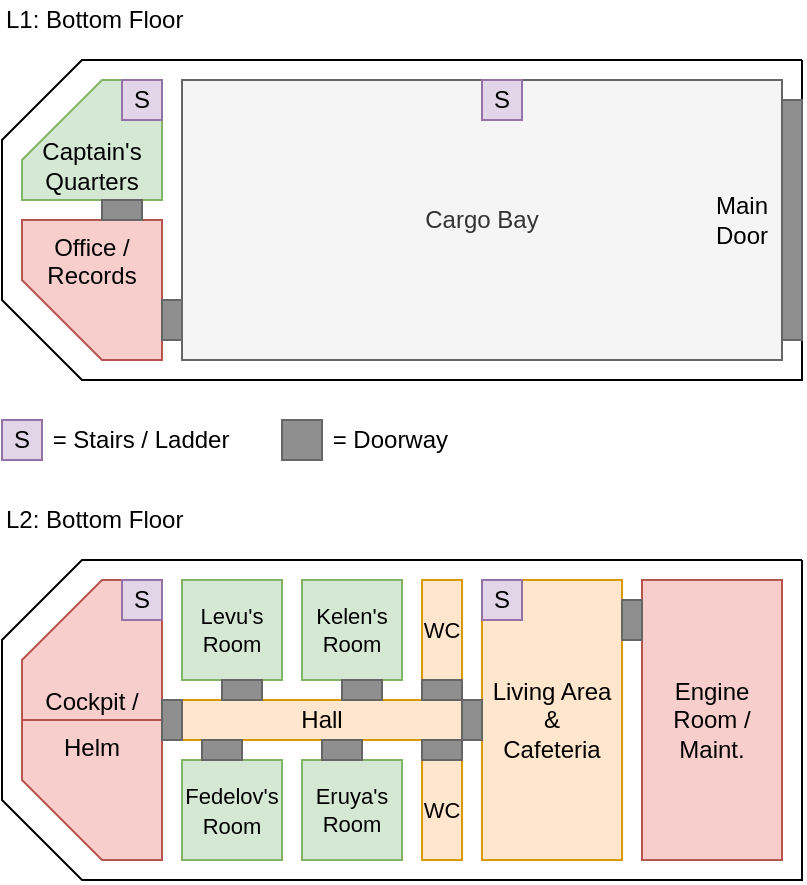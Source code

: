 <mxfile version="13.2.2" type="device"><diagram id="pVwxlDZwlFRxk-s18TWL" name="Page-1"><mxGraphModel dx="621" dy="552" grid="1" gridSize="10" guides="1" tooltips="1" connect="1" arrows="1" fold="1" page="1" pageScale="1" pageWidth="827" pageHeight="1169" math="0" shadow="0"><root><mxCell id="0"/><mxCell id="1" parent="0"/><mxCell id="dD0U8lSSSnMwr6BVdFg0-1" value="" style="endArrow=none;html=1;rounded=0;" edge="1" parent="1"><mxGeometry width="50" height="50" relative="1" as="geometry"><mxPoint x="440" y="40" as="sourcePoint"/><mxPoint x="440" y="40" as="targetPoint"/><Array as="points"><mxPoint x="440" y="200"/><mxPoint x="80" y="200"/><mxPoint x="40" y="160"/><mxPoint x="40" y="80"/><mxPoint x="80" y="40"/></Array></mxGeometry></mxCell><mxCell id="dD0U8lSSSnMwr6BVdFg0-5" value="L1: Bottom Floor" style="text;html=1;strokeColor=none;fillColor=none;align=left;verticalAlign=middle;whiteSpace=wrap;rounded=0;shadow=0;glass=0;" vertex="1" parent="1"><mxGeometry x="40" y="10" width="400" height="20" as="geometry"/></mxCell><mxCell id="dD0U8lSSSnMwr6BVdFg0-6" value="Cargo Bay" style="rounded=0;whiteSpace=wrap;html=1;shadow=0;glass=0;align=center;fillColor=#f5f5f5;strokeColor=#666666;fontColor=#333333;" vertex="1" parent="1"><mxGeometry x="130" y="50" width="300" height="140" as="geometry"/></mxCell><mxCell id="dD0U8lSSSnMwr6BVdFg0-7" value="Office / Records" style="shape=card;whiteSpace=wrap;html=1;rounded=0;shadow=0;glass=0;align=center;size=40;direction=north;fillColor=#f8cecc;strokeColor=#b85450;labelPosition=center;verticalLabelPosition=middle;verticalAlign=top;" vertex="1" parent="1"><mxGeometry x="50" y="120" width="70" height="70" as="geometry"/></mxCell><mxCell id="dD0U8lSSSnMwr6BVdFg0-8" value="Captain's&lt;br&gt;&lt;div&gt;&lt;span&gt;Quarters&lt;/span&gt;&lt;/div&gt;" style="shape=card;whiteSpace=wrap;html=1;rounded=0;shadow=0;glass=0;align=center;size=40;direction=east;verticalAlign=bottom;fillColor=#d5e8d4;strokeColor=#82b366;" vertex="1" parent="1"><mxGeometry x="50" y="50" width="70" height="60" as="geometry"/></mxCell><mxCell id="dD0U8lSSSnMwr6BVdFg0-11" value="S" style="whiteSpace=wrap;html=1;aspect=fixed;rounded=0;shadow=0;glass=0;align=center;fillColor=#e1d5e7;strokeColor=#9673a6;" vertex="1" parent="1"><mxGeometry x="100" y="50" width="20" height="20" as="geometry"/></mxCell><mxCell id="dD0U8lSSSnMwr6BVdFg0-12" value="S" style="whiteSpace=wrap;html=1;aspect=fixed;rounded=0;shadow=0;glass=0;align=center;fillColor=#e1d5e7;strokeColor=#9673a6;" vertex="1" parent="1"><mxGeometry x="280" y="50" width="20" height="20" as="geometry"/></mxCell><mxCell id="dD0U8lSSSnMwr6BVdFg0-13" value="S" style="whiteSpace=wrap;html=1;aspect=fixed;rounded=0;shadow=0;glass=0;align=center;fillColor=#e1d5e7;strokeColor=#9673a6;" vertex="1" parent="1"><mxGeometry x="40" y="220" width="20" height="20" as="geometry"/></mxCell><mxCell id="dD0U8lSSSnMwr6BVdFg0-14" value="&amp;nbsp;= Stairs / Ladder" style="text;html=1;strokeColor=none;fillColor=none;align=left;verticalAlign=middle;whiteSpace=wrap;rounded=0;shadow=0;glass=0;" vertex="1" parent="1"><mxGeometry x="60" y="220" width="110" height="20" as="geometry"/></mxCell><mxCell id="dD0U8lSSSnMwr6BVdFg0-15" value="" style="endArrow=none;html=1;rounded=0;" edge="1" parent="1"><mxGeometry width="50" height="50" relative="1" as="geometry"><mxPoint x="440" y="290" as="sourcePoint"/><mxPoint x="440" y="290" as="targetPoint"/><Array as="points"><mxPoint x="440" y="450"/><mxPoint x="80" y="450"/><mxPoint x="40" y="410"/><mxPoint x="40" y="330"/><mxPoint x="80" y="290"/></Array></mxGeometry></mxCell><mxCell id="dD0U8lSSSnMwr6BVdFg0-16" value="L2: Bottom Floor" style="text;html=1;strokeColor=none;fillColor=none;align=left;verticalAlign=middle;whiteSpace=wrap;rounded=0;shadow=0;glass=0;" vertex="1" parent="1"><mxGeometry x="40" y="260" width="400" height="20" as="geometry"/></mxCell><mxCell id="dD0U8lSSSnMwr6BVdFg0-17" value="Engine Room /&lt;br&gt;Maint." style="rounded=0;whiteSpace=wrap;html=1;shadow=0;glass=0;align=center;fillColor=#f8cecc;strokeColor=#b85450;" vertex="1" parent="1"><mxGeometry x="360" y="300" width="70" height="140" as="geometry"/></mxCell><mxCell id="dD0U8lSSSnMwr6BVdFg0-18" value="Helm" style="shape=card;whiteSpace=wrap;html=1;rounded=0;shadow=0;glass=0;align=center;size=40;direction=north;fillColor=#f8cecc;strokeColor=#b85450;labelPosition=center;verticalLabelPosition=middle;verticalAlign=top;" vertex="1" parent="1"><mxGeometry x="50" y="370" width="70" height="70" as="geometry"/></mxCell><mxCell id="dD0U8lSSSnMwr6BVdFg0-19" value="Cockpit /" style="shape=card;whiteSpace=wrap;html=1;rounded=0;shadow=0;glass=0;align=center;size=40;direction=east;verticalAlign=bottom;fillColor=#f8cecc;strokeColor=#b85450;" vertex="1" parent="1"><mxGeometry x="50" y="300" width="70" height="70" as="geometry"/></mxCell><mxCell id="dD0U8lSSSnMwr6BVdFg0-20" value="S" style="whiteSpace=wrap;html=1;aspect=fixed;rounded=0;shadow=0;glass=0;align=center;fillColor=#e1d5e7;strokeColor=#9673a6;" vertex="1" parent="1"><mxGeometry x="100" y="300" width="20" height="20" as="geometry"/></mxCell><mxCell id="dD0U8lSSSnMwr6BVdFg0-24" value="" style="rounded=0;whiteSpace=wrap;html=1;shadow=0;glass=0;align=left;fillColor=#8F8F8F;strokeColor=#666666;fontColor=#333333;" vertex="1" parent="1"><mxGeometry x="430" y="60" width="10" height="120" as="geometry"/></mxCell><mxCell id="dD0U8lSSSnMwr6BVdFg0-25" value="Main Door" style="text;html=1;strokeColor=none;fillColor=none;align=center;verticalAlign=middle;whiteSpace=wrap;rounded=0;shadow=0;glass=0;" vertex="1" parent="1"><mxGeometry x="390" y="110" width="40" height="20" as="geometry"/></mxCell><mxCell id="dD0U8lSSSnMwr6BVdFg0-26" value="Living Area&lt;br&gt;&amp;amp;&lt;br&gt;Cafeteria" style="rounded=0;whiteSpace=wrap;html=1;shadow=0;glass=0;align=center;fillColor=#ffe6cc;strokeColor=#d79b00;" vertex="1" parent="1"><mxGeometry x="280" y="300" width="70" height="140" as="geometry"/></mxCell><mxCell id="dD0U8lSSSnMwr6BVdFg0-27" value="" style="rounded=0;whiteSpace=wrap;html=1;shadow=0;glass=0;align=left;fillColor=#8F8F8F;strokeColor=#666666;fontColor=#333333;" vertex="1" parent="1"><mxGeometry x="180" y="220" width="20" height="20" as="geometry"/></mxCell><mxCell id="dD0U8lSSSnMwr6BVdFg0-28" value="" style="rounded=0;whiteSpace=wrap;html=1;shadow=0;glass=0;align=left;fillColor=#8F8F8F;strokeColor=#666666;fontColor=#333333;" vertex="1" parent="1"><mxGeometry x="90" y="110" width="20" height="10" as="geometry"/></mxCell><mxCell id="dD0U8lSSSnMwr6BVdFg0-29" value="" style="rounded=0;whiteSpace=wrap;html=1;shadow=0;glass=0;align=left;fillColor=#8F8F8F;strokeColor=#666666;fontColor=#333333;" vertex="1" parent="1"><mxGeometry x="120" y="160" width="10" height="20" as="geometry"/></mxCell><mxCell id="dD0U8lSSSnMwr6BVdFg0-30" value="&amp;nbsp;= Doorway" style="text;html=1;strokeColor=none;fillColor=none;align=left;verticalAlign=middle;whiteSpace=wrap;rounded=0;shadow=0;glass=0;" vertex="1" parent="1"><mxGeometry x="200" y="220" width="110" height="20" as="geometry"/></mxCell><mxCell id="dD0U8lSSSnMwr6BVdFg0-31" value="" style="rounded=0;whiteSpace=wrap;html=1;shadow=0;glass=0;align=left;fillColor=#8F8F8F;strokeColor=#666666;fontColor=#333333;" vertex="1" parent="1"><mxGeometry x="350" y="310" width="10" height="20" as="geometry"/></mxCell><mxCell id="dD0U8lSSSnMwr6BVdFg0-32" value="Levu's&lt;br style=&quot;font-size: 11px;&quot;&gt;Room" style="rounded=0;whiteSpace=wrap;html=1;shadow=0;glass=0;align=center;fillColor=#d5e8d4;strokeColor=#82b366;fontSize=11;" vertex="1" parent="1"><mxGeometry x="130" y="300" width="50" height="50" as="geometry"/></mxCell><mxCell id="dD0U8lSSSnMwr6BVdFg0-21" value="S" style="whiteSpace=wrap;html=1;aspect=fixed;rounded=0;shadow=0;glass=0;align=center;fillColor=#e1d5e7;strokeColor=#9673a6;" vertex="1" parent="1"><mxGeometry x="280" y="300" width="20" height="20" as="geometry"/></mxCell><mxCell id="dD0U8lSSSnMwr6BVdFg0-33" value="Kelen's&lt;br style=&quot;font-size: 11px;&quot;&gt;Room" style="rounded=0;whiteSpace=wrap;html=1;shadow=0;glass=0;align=center;fillColor=#d5e8d4;strokeColor=#82b366;fontSize=11;" vertex="1" parent="1"><mxGeometry x="190" y="300" width="50" height="50" as="geometry"/></mxCell><mxCell id="dD0U8lSSSnMwr6BVdFg0-34" value="WC" style="rounded=0;whiteSpace=wrap;html=1;shadow=0;glass=0;align=center;fillColor=#ffe6cc;strokeColor=#d79b00;fontSize=11;" vertex="1" parent="1"><mxGeometry x="250" y="300" width="20" height="50" as="geometry"/></mxCell><mxCell id="dD0U8lSSSnMwr6BVdFg0-35" value="&lt;font style=&quot;font-size: 11px&quot;&gt;Fedelov's&lt;br&gt;Room&lt;/font&gt;" style="rounded=0;whiteSpace=wrap;html=1;shadow=0;glass=0;align=center;fillColor=#d5e8d4;strokeColor=#82b366;" vertex="1" parent="1"><mxGeometry x="130" y="390" width="50" height="50" as="geometry"/></mxCell><mxCell id="dD0U8lSSSnMwr6BVdFg0-36" value="Eruya's&lt;br style=&quot;font-size: 11px;&quot;&gt;Room" style="rounded=0;whiteSpace=wrap;html=1;shadow=0;glass=0;align=center;fillColor=#d5e8d4;strokeColor=#82b366;fontSize=11;" vertex="1" parent="1"><mxGeometry x="190" y="390" width="50" height="50" as="geometry"/></mxCell><mxCell id="dD0U8lSSSnMwr6BVdFg0-37" value="Hall" style="rounded=0;whiteSpace=wrap;html=1;shadow=0;glass=0;align=center;fillColor=#ffe6cc;strokeColor=#d79b00;" vertex="1" parent="1"><mxGeometry x="130" y="360" width="140" height="20" as="geometry"/></mxCell><mxCell id="dD0U8lSSSnMwr6BVdFg0-38" value="WC" style="rounded=0;whiteSpace=wrap;html=1;shadow=0;glass=0;align=center;fillColor=#ffe6cc;strokeColor=#d79b00;fontSize=11;" vertex="1" parent="1"><mxGeometry x="250" y="390" width="20" height="50" as="geometry"/></mxCell><mxCell id="dD0U8lSSSnMwr6BVdFg0-39" value="" style="rounded=0;whiteSpace=wrap;html=1;shadow=0;glass=0;align=left;fillColor=#8F8F8F;strokeColor=#666666;fontColor=#333333;" vertex="1" parent="1"><mxGeometry x="120" y="360" width="10" height="20" as="geometry"/></mxCell><mxCell id="dD0U8lSSSnMwr6BVdFg0-40" value="" style="rounded=0;whiteSpace=wrap;html=1;shadow=0;glass=0;align=left;fillColor=#8F8F8F;strokeColor=#666666;fontColor=#333333;" vertex="1" parent="1"><mxGeometry x="270" y="360" width="10" height="20" as="geometry"/></mxCell><mxCell id="dD0U8lSSSnMwr6BVdFg0-41" value="" style="rounded=0;whiteSpace=wrap;html=1;shadow=0;glass=0;align=left;fillColor=#8F8F8F;strokeColor=#666666;fontColor=#333333;" vertex="1" parent="1"><mxGeometry x="250" y="380" width="20" height="10" as="geometry"/></mxCell><mxCell id="dD0U8lSSSnMwr6BVdFg0-42" value="" style="rounded=0;whiteSpace=wrap;html=1;shadow=0;glass=0;align=left;fillColor=#8F8F8F;strokeColor=#666666;fontColor=#333333;" vertex="1" parent="1"><mxGeometry x="250" y="350" width="20" height="10" as="geometry"/></mxCell><mxCell id="dD0U8lSSSnMwr6BVdFg0-43" value="" style="rounded=0;whiteSpace=wrap;html=1;shadow=0;glass=0;align=left;fillColor=#8F8F8F;strokeColor=#666666;fontColor=#333333;" vertex="1" parent="1"><mxGeometry x="210" y="350" width="20" height="10" as="geometry"/></mxCell><mxCell id="dD0U8lSSSnMwr6BVdFg0-44" value="" style="rounded=0;whiteSpace=wrap;html=1;shadow=0;glass=0;align=left;fillColor=#8F8F8F;strokeColor=#666666;fontColor=#333333;" vertex="1" parent="1"><mxGeometry x="200" y="380" width="20" height="10" as="geometry"/></mxCell><mxCell id="dD0U8lSSSnMwr6BVdFg0-45" value="" style="rounded=0;whiteSpace=wrap;html=1;shadow=0;glass=0;align=left;fillColor=#8F8F8F;strokeColor=#666666;fontColor=#333333;" vertex="1" parent="1"><mxGeometry x="150" y="350" width="20" height="10" as="geometry"/></mxCell><mxCell id="dD0U8lSSSnMwr6BVdFg0-46" value="" style="rounded=0;whiteSpace=wrap;html=1;shadow=0;glass=0;align=left;fillColor=#8F8F8F;strokeColor=#666666;fontColor=#333333;" vertex="1" parent="1"><mxGeometry x="140" y="380" width="20" height="10" as="geometry"/></mxCell></root></mxGraphModel></diagram></mxfile>
